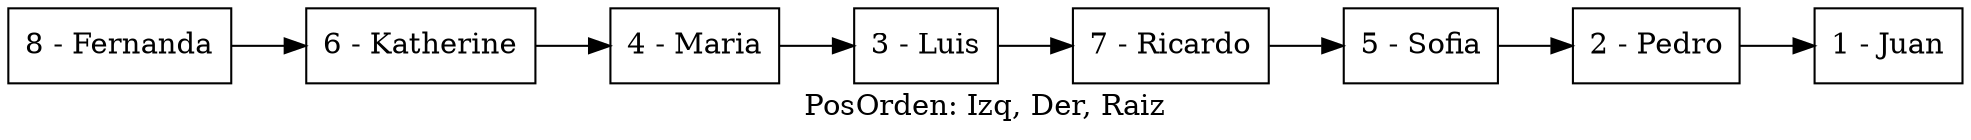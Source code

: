 digraph G {rankdir=LR;label="PosOrden: Izq, Der, Raiz";node[shape=box];
nodo8 [ label ="8 - Fernanda"];
nodo6 [ label ="6 - Katherine"];
nodo4 [ label ="4 - Maria"];
nodo3 [ label ="3 - Luis"];
nodo7 [ label ="7 - Ricardo"];
nodo5 [ label ="5 - Sofia"];
nodo2 [ label ="2 - Pedro"];
nodo1 [ label ="1 - Juan"];
nodo8-> nodo6
nodo6-> nodo4
nodo4-> nodo3
nodo3-> nodo7
nodo7-> nodo5
nodo5-> nodo2
nodo2-> nodo1
}